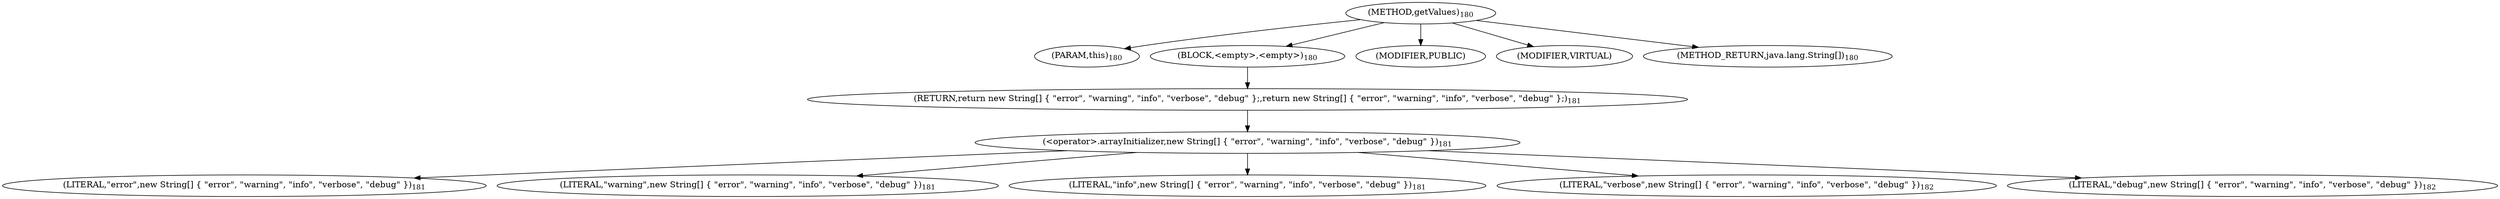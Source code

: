 digraph "getValues" {  
"222" [label = <(METHOD,getValues)<SUB>180</SUB>> ]
"223" [label = <(PARAM,this)<SUB>180</SUB>> ]
"224" [label = <(BLOCK,&lt;empty&gt;,&lt;empty&gt;)<SUB>180</SUB>> ]
"225" [label = <(RETURN,return new String[] { &quot;error&quot;, &quot;warning&quot;, &quot;info&quot;, &quot;verbose&quot;, &quot;debug&quot; };,return new String[] { &quot;error&quot;, &quot;warning&quot;, &quot;info&quot;, &quot;verbose&quot;, &quot;debug&quot; };)<SUB>181</SUB>> ]
"226" [label = <(&lt;operator&gt;.arrayInitializer,new String[] { &quot;error&quot;, &quot;warning&quot;, &quot;info&quot;, &quot;verbose&quot;, &quot;debug&quot; })<SUB>181</SUB>> ]
"227" [label = <(LITERAL,&quot;error&quot;,new String[] { &quot;error&quot;, &quot;warning&quot;, &quot;info&quot;, &quot;verbose&quot;, &quot;debug&quot; })<SUB>181</SUB>> ]
"228" [label = <(LITERAL,&quot;warning&quot;,new String[] { &quot;error&quot;, &quot;warning&quot;, &quot;info&quot;, &quot;verbose&quot;, &quot;debug&quot; })<SUB>181</SUB>> ]
"229" [label = <(LITERAL,&quot;info&quot;,new String[] { &quot;error&quot;, &quot;warning&quot;, &quot;info&quot;, &quot;verbose&quot;, &quot;debug&quot; })<SUB>181</SUB>> ]
"230" [label = <(LITERAL,&quot;verbose&quot;,new String[] { &quot;error&quot;, &quot;warning&quot;, &quot;info&quot;, &quot;verbose&quot;, &quot;debug&quot; })<SUB>182</SUB>> ]
"231" [label = <(LITERAL,&quot;debug&quot;,new String[] { &quot;error&quot;, &quot;warning&quot;, &quot;info&quot;, &quot;verbose&quot;, &quot;debug&quot; })<SUB>182</SUB>> ]
"232" [label = <(MODIFIER,PUBLIC)> ]
"233" [label = <(MODIFIER,VIRTUAL)> ]
"234" [label = <(METHOD_RETURN,java.lang.String[])<SUB>180</SUB>> ]
  "222" -> "223" 
  "222" -> "224" 
  "222" -> "232" 
  "222" -> "233" 
  "222" -> "234" 
  "224" -> "225" 
  "225" -> "226" 
  "226" -> "227" 
  "226" -> "228" 
  "226" -> "229" 
  "226" -> "230" 
  "226" -> "231" 
}

